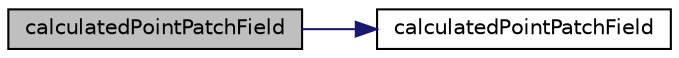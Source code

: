 digraph "calculatedPointPatchField"
{
  bgcolor="transparent";
  edge [fontname="Helvetica",fontsize="10",labelfontname="Helvetica",labelfontsize="10"];
  node [fontname="Helvetica",fontsize="10",shape=record];
  rankdir="LR";
  Node5 [label="calculatedPointPatchField",height=0.2,width=0.4,color="black", fillcolor="grey75", style="filled", fontcolor="black"];
  Node5 -> Node6 [color="midnightblue",fontsize="10",style="solid",fontname="Helvetica"];
  Node6 [label="calculatedPointPatchField",height=0.2,width=0.4,color="black",URL="$a27669.html#aaf9ef1d07e71d526a21bb1cb9d628ec9",tooltip="Construct from patch and internal field. "];
}
